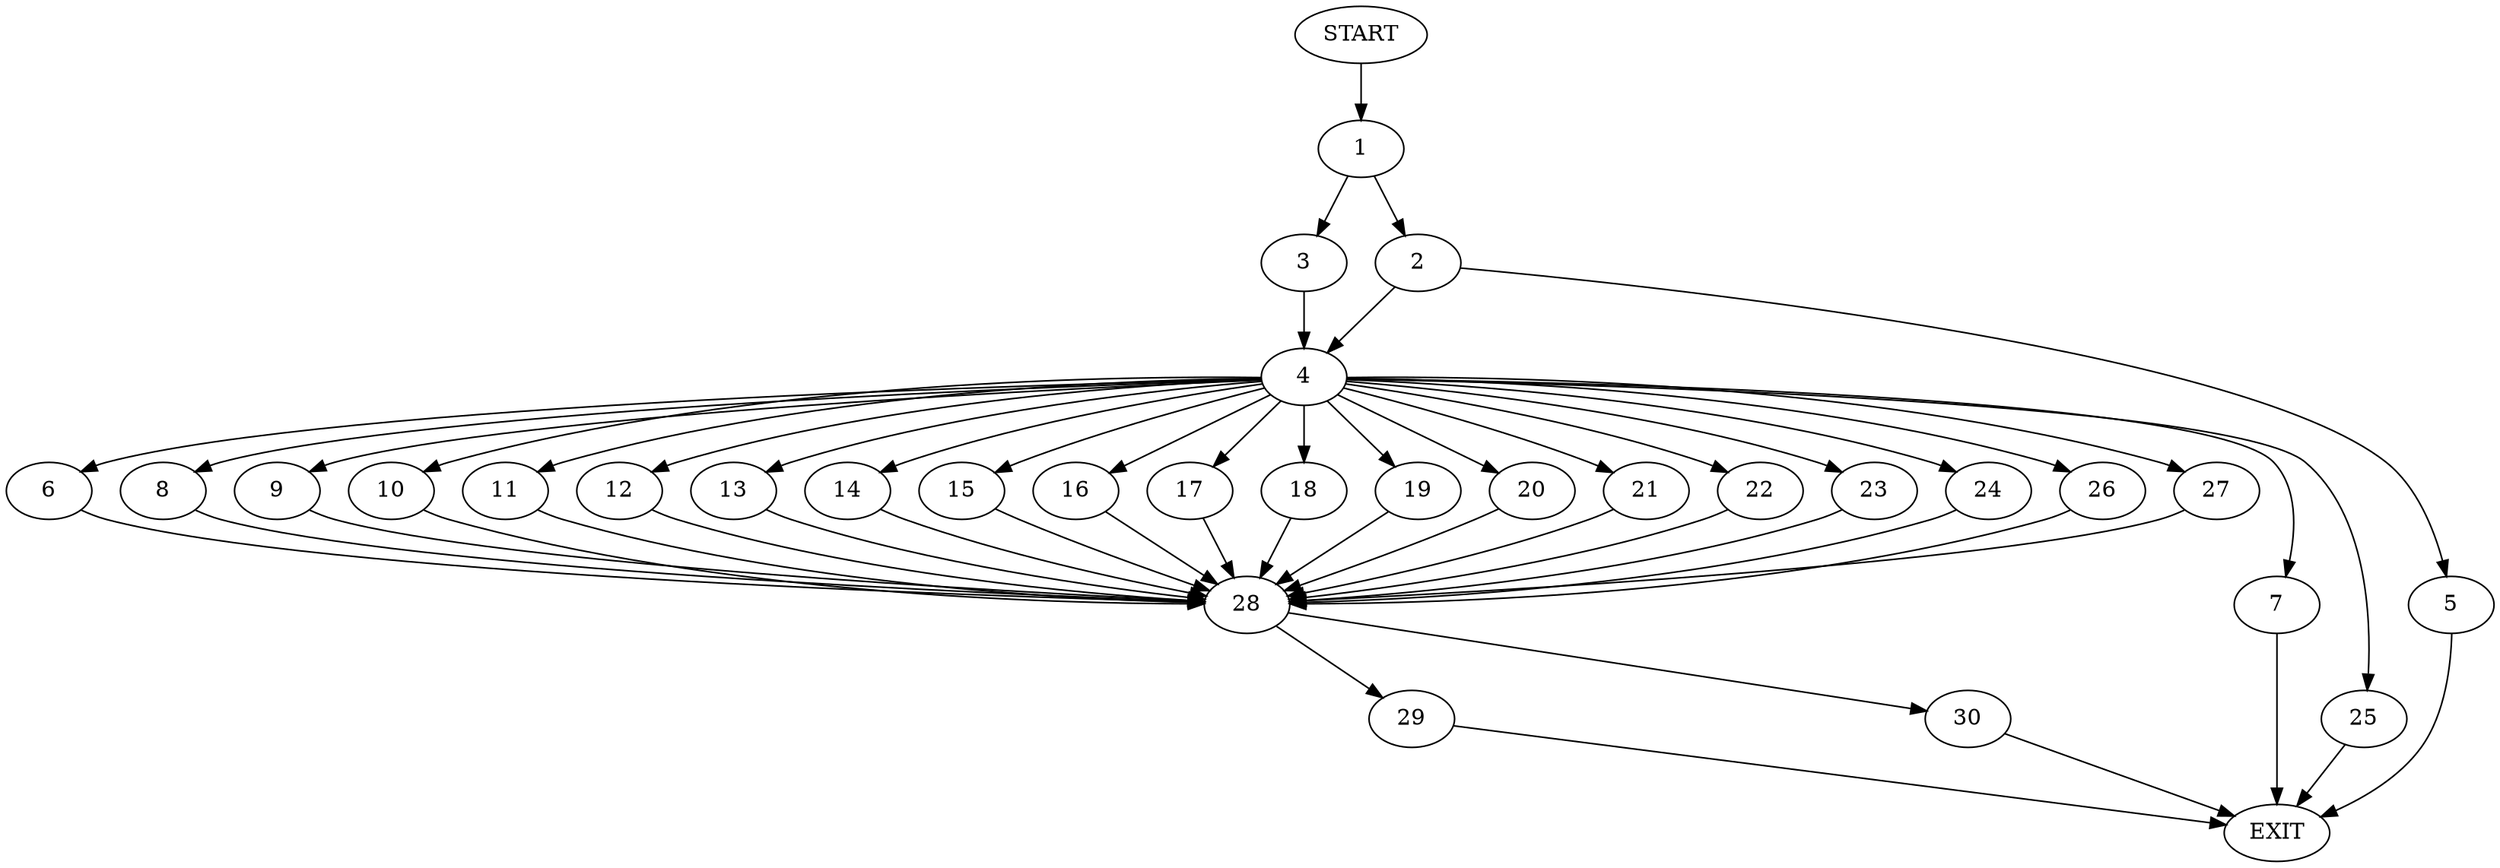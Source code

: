 digraph {
0 [label="START"]
31 [label="EXIT"]
0 -> 1
1 -> 2
1 -> 3
3 -> 4
2 -> 4
2 -> 5
4 -> 6
4 -> 7
4 -> 8
4 -> 9
4 -> 10
4 -> 11
4 -> 12
4 -> 13
4 -> 14
4 -> 15
4 -> 16
4 -> 17
4 -> 18
4 -> 19
4 -> 20
4 -> 21
4 -> 22
4 -> 23
4 -> 24
4 -> 25
4 -> 26
4 -> 27
5 -> 31
19 -> 28
15 -> 28
20 -> 28
11 -> 28
12 -> 28
21 -> 28
22 -> 28
23 -> 28
6 -> 28
27 -> 28
17 -> 28
24 -> 28
18 -> 28
8 -> 28
16 -> 28
10 -> 28
13 -> 28
25 -> 31
14 -> 28
7 -> 31
9 -> 28
26 -> 28
28 -> 29
28 -> 30
30 -> 31
29 -> 31
}
